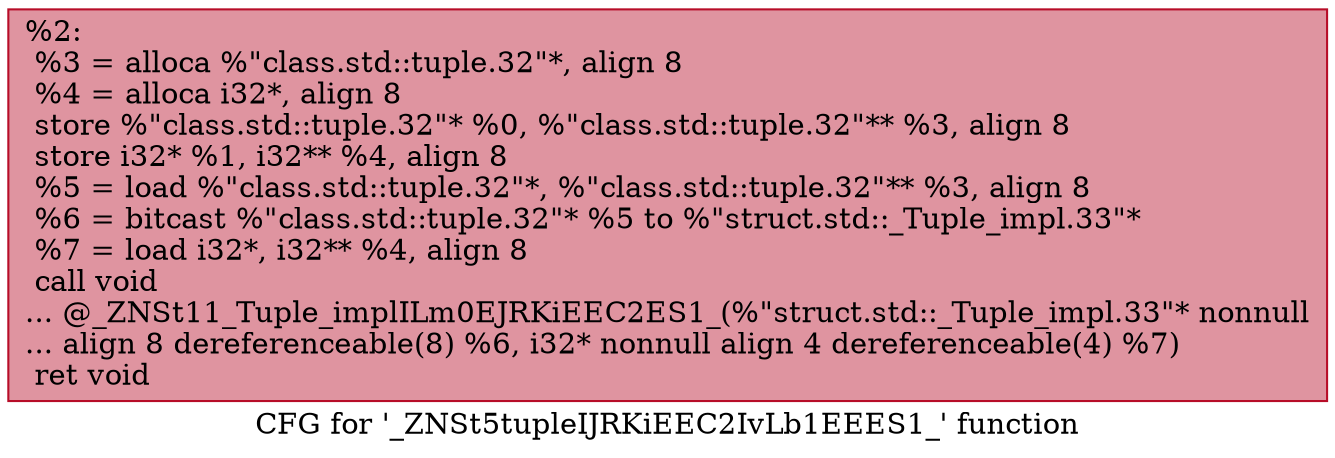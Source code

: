 digraph "CFG for '_ZNSt5tupleIJRKiEEC2IvLb1EEES1_' function" {
	label="CFG for '_ZNSt5tupleIJRKiEEC2IvLb1EEES1_' function";

	Node0x55a84685c6b0 [shape=record,color="#b70d28ff", style=filled, fillcolor="#b70d2870",label="{%2:\l  %3 = alloca %\"class.std::tuple.32\"*, align 8\l  %4 = alloca i32*, align 8\l  store %\"class.std::tuple.32\"* %0, %\"class.std::tuple.32\"** %3, align 8\l  store i32* %1, i32** %4, align 8\l  %5 = load %\"class.std::tuple.32\"*, %\"class.std::tuple.32\"** %3, align 8\l  %6 = bitcast %\"class.std::tuple.32\"* %5 to %\"struct.std::_Tuple_impl.33\"*\l  %7 = load i32*, i32** %4, align 8\l  call void\l... @_ZNSt11_Tuple_implILm0EJRKiEEC2ES1_(%\"struct.std::_Tuple_impl.33\"* nonnull\l... align 8 dereferenceable(8) %6, i32* nonnull align 4 dereferenceable(4) %7)\l  ret void\l}"];
}

